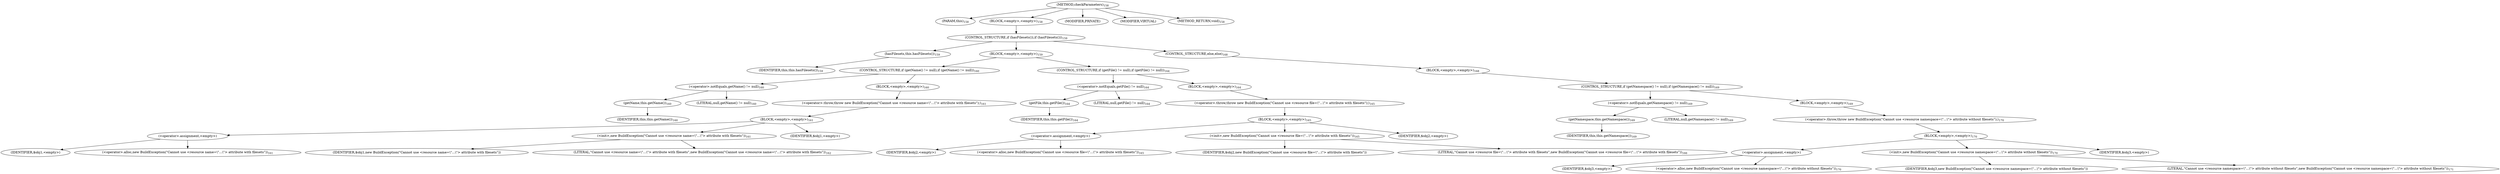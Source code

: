 digraph "checkParameters" {  
"200" [label = <(METHOD,checkParameters)<SUB>158</SUB>> ]
"13" [label = <(PARAM,this)<SUB>158</SUB>> ]
"201" [label = <(BLOCK,&lt;empty&gt;,&lt;empty&gt;)<SUB>158</SUB>> ]
"202" [label = <(CONTROL_STRUCTURE,if (hasFilesets()),if (hasFilesets()))<SUB>159</SUB>> ]
"203" [label = <(hasFilesets,this.hasFilesets())<SUB>159</SUB>> ]
"12" [label = <(IDENTIFIER,this,this.hasFilesets())<SUB>159</SUB>> ]
"204" [label = <(BLOCK,&lt;empty&gt;,&lt;empty&gt;)<SUB>159</SUB>> ]
"205" [label = <(CONTROL_STRUCTURE,if (getName() != null),if (getName() != null))<SUB>160</SUB>> ]
"206" [label = <(&lt;operator&gt;.notEquals,getName() != null)<SUB>160</SUB>> ]
"207" [label = <(getName,this.getName())<SUB>160</SUB>> ]
"14" [label = <(IDENTIFIER,this,this.getName())<SUB>160</SUB>> ]
"208" [label = <(LITERAL,null,getName() != null)<SUB>160</SUB>> ]
"209" [label = <(BLOCK,&lt;empty&gt;,&lt;empty&gt;)<SUB>160</SUB>> ]
"210" [label = <(&lt;operator&gt;.throw,throw new BuildException(&quot;Cannot use &lt;resource name=\&quot;...\&quot;&gt; attribute with filesets&quot;);)<SUB>161</SUB>> ]
"211" [label = <(BLOCK,&lt;empty&gt;,&lt;empty&gt;)<SUB>161</SUB>> ]
"212" [label = <(&lt;operator&gt;.assignment,&lt;empty&gt;)> ]
"213" [label = <(IDENTIFIER,$obj1,&lt;empty&gt;)> ]
"214" [label = <(&lt;operator&gt;.alloc,new BuildException(&quot;Cannot use &lt;resource name=\&quot;...\&quot;&gt; attribute with filesets&quot;))<SUB>161</SUB>> ]
"215" [label = <(&lt;init&gt;,new BuildException(&quot;Cannot use &lt;resource name=\&quot;...\&quot;&gt; attribute with filesets&quot;))<SUB>161</SUB>> ]
"216" [label = <(IDENTIFIER,$obj1,new BuildException(&quot;Cannot use &lt;resource name=\&quot;...\&quot;&gt; attribute with filesets&quot;))> ]
"217" [label = <(LITERAL,&quot;Cannot use &lt;resource name=\&quot;...\&quot;&gt; attribute with filesets&quot;,new BuildException(&quot;Cannot use &lt;resource name=\&quot;...\&quot;&gt; attribute with filesets&quot;))<SUB>162</SUB>> ]
"218" [label = <(IDENTIFIER,$obj1,&lt;empty&gt;)> ]
"219" [label = <(CONTROL_STRUCTURE,if (getFile() != null),if (getFile() != null))<SUB>164</SUB>> ]
"220" [label = <(&lt;operator&gt;.notEquals,getFile() != null)<SUB>164</SUB>> ]
"221" [label = <(getFile,this.getFile())<SUB>164</SUB>> ]
"15" [label = <(IDENTIFIER,this,this.getFile())<SUB>164</SUB>> ]
"222" [label = <(LITERAL,null,getFile() != null)<SUB>164</SUB>> ]
"223" [label = <(BLOCK,&lt;empty&gt;,&lt;empty&gt;)<SUB>164</SUB>> ]
"224" [label = <(&lt;operator&gt;.throw,throw new BuildException(&quot;Cannot use &lt;resource file=\&quot;...\&quot;&gt; attribute with filesets&quot;);)<SUB>165</SUB>> ]
"225" [label = <(BLOCK,&lt;empty&gt;,&lt;empty&gt;)<SUB>165</SUB>> ]
"226" [label = <(&lt;operator&gt;.assignment,&lt;empty&gt;)> ]
"227" [label = <(IDENTIFIER,$obj2,&lt;empty&gt;)> ]
"228" [label = <(&lt;operator&gt;.alloc,new BuildException(&quot;Cannot use &lt;resource file=\&quot;...\&quot;&gt; attribute with filesets&quot;))<SUB>165</SUB>> ]
"229" [label = <(&lt;init&gt;,new BuildException(&quot;Cannot use &lt;resource file=\&quot;...\&quot;&gt; attribute with filesets&quot;))<SUB>165</SUB>> ]
"230" [label = <(IDENTIFIER,$obj2,new BuildException(&quot;Cannot use &lt;resource file=\&quot;...\&quot;&gt; attribute with filesets&quot;))> ]
"231" [label = <(LITERAL,&quot;Cannot use &lt;resource file=\&quot;...\&quot;&gt; attribute with filesets&quot;,new BuildException(&quot;Cannot use &lt;resource file=\&quot;...\&quot;&gt; attribute with filesets&quot;))<SUB>166</SUB>> ]
"232" [label = <(IDENTIFIER,$obj2,&lt;empty&gt;)> ]
"233" [label = <(CONTROL_STRUCTURE,else,else)<SUB>168</SUB>> ]
"234" [label = <(BLOCK,&lt;empty&gt;,&lt;empty&gt;)<SUB>168</SUB>> ]
"235" [label = <(CONTROL_STRUCTURE,if (getNamespace() != null),if (getNamespace() != null))<SUB>169</SUB>> ]
"236" [label = <(&lt;operator&gt;.notEquals,getNamespace() != null)<SUB>169</SUB>> ]
"237" [label = <(getNamespace,this.getNamespace())<SUB>169</SUB>> ]
"16" [label = <(IDENTIFIER,this,this.getNamespace())<SUB>169</SUB>> ]
"238" [label = <(LITERAL,null,getNamespace() != null)<SUB>169</SUB>> ]
"239" [label = <(BLOCK,&lt;empty&gt;,&lt;empty&gt;)<SUB>169</SUB>> ]
"240" [label = <(&lt;operator&gt;.throw,throw new BuildException(&quot;Cannot use &lt;resource namespace=\&quot;...\&quot;&gt; attribute without filesets&quot;);)<SUB>170</SUB>> ]
"241" [label = <(BLOCK,&lt;empty&gt;,&lt;empty&gt;)<SUB>170</SUB>> ]
"242" [label = <(&lt;operator&gt;.assignment,&lt;empty&gt;)> ]
"243" [label = <(IDENTIFIER,$obj3,&lt;empty&gt;)> ]
"244" [label = <(&lt;operator&gt;.alloc,new BuildException(&quot;Cannot use &lt;resource namespace=\&quot;...\&quot;&gt; attribute without filesets&quot;))<SUB>170</SUB>> ]
"245" [label = <(&lt;init&gt;,new BuildException(&quot;Cannot use &lt;resource namespace=\&quot;...\&quot;&gt; attribute without filesets&quot;))<SUB>170</SUB>> ]
"246" [label = <(IDENTIFIER,$obj3,new BuildException(&quot;Cannot use &lt;resource namespace=\&quot;...\&quot;&gt; attribute without filesets&quot;))> ]
"247" [label = <(LITERAL,&quot;Cannot use &lt;resource namespace=\&quot;...\&quot;&gt; attribute without filesets&quot;,new BuildException(&quot;Cannot use &lt;resource namespace=\&quot;...\&quot;&gt; attribute without filesets&quot;))<SUB>171</SUB>> ]
"248" [label = <(IDENTIFIER,$obj3,&lt;empty&gt;)> ]
"249" [label = <(MODIFIER,PRIVATE)> ]
"250" [label = <(MODIFIER,VIRTUAL)> ]
"251" [label = <(METHOD_RETURN,void)<SUB>158</SUB>> ]
  "200" -> "13" 
  "200" -> "201" 
  "200" -> "249" 
  "200" -> "250" 
  "200" -> "251" 
  "201" -> "202" 
  "202" -> "203" 
  "202" -> "204" 
  "202" -> "233" 
  "203" -> "12" 
  "204" -> "205" 
  "204" -> "219" 
  "205" -> "206" 
  "205" -> "209" 
  "206" -> "207" 
  "206" -> "208" 
  "207" -> "14" 
  "209" -> "210" 
  "210" -> "211" 
  "211" -> "212" 
  "211" -> "215" 
  "211" -> "218" 
  "212" -> "213" 
  "212" -> "214" 
  "215" -> "216" 
  "215" -> "217" 
  "219" -> "220" 
  "219" -> "223" 
  "220" -> "221" 
  "220" -> "222" 
  "221" -> "15" 
  "223" -> "224" 
  "224" -> "225" 
  "225" -> "226" 
  "225" -> "229" 
  "225" -> "232" 
  "226" -> "227" 
  "226" -> "228" 
  "229" -> "230" 
  "229" -> "231" 
  "233" -> "234" 
  "234" -> "235" 
  "235" -> "236" 
  "235" -> "239" 
  "236" -> "237" 
  "236" -> "238" 
  "237" -> "16" 
  "239" -> "240" 
  "240" -> "241" 
  "241" -> "242" 
  "241" -> "245" 
  "241" -> "248" 
  "242" -> "243" 
  "242" -> "244" 
  "245" -> "246" 
  "245" -> "247" 
}
